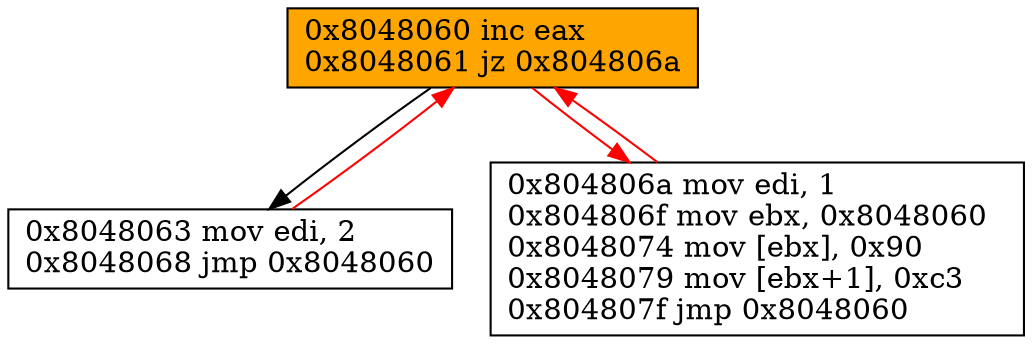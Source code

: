 digraph G {
labeljust=r
"60" [labeljust=r,label="0x8048060 inc eax\l0x8048061 jz 0x804806a\l", shape=box, style="filled", fillcolor=orange]
"63" [labeljust=r,label="0x8048063 mov edi, 2\l0x8048068 jmp 0x8048060\l", shape=box, style="filled", fillcolor=white]
"6a" [labeljust=r,label="0x804806a mov edi, 1 \l0x804806f mov ebx, 0x8048060  \l0x8048074 mov [ebx], 0x90 \l0x8048079 mov [ebx+1], 0xc3 \l0x804807f jmp 0x8048060\l", shape=box, style="filled", fillcolor=white]
"60" -> "6a" [color=red]
"60" -> "63" [color=black]
"63" -> "60" [color=red]
"6a" -> "60" [color=red]
}
